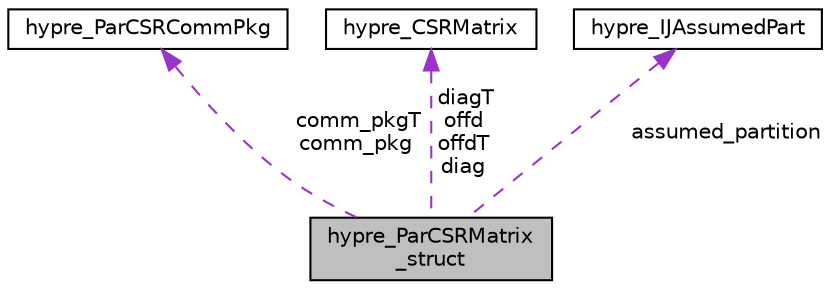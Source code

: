 digraph "hypre_ParCSRMatrix_struct"
{
 // LATEX_PDF_SIZE
  edge [fontname="Helvetica",fontsize="10",labelfontname="Helvetica",labelfontsize="10"];
  node [fontname="Helvetica",fontsize="10",shape=record];
  Node1 [label="hypre_ParCSRMatrix\l_struct",height=0.2,width=0.4,color="black", fillcolor="grey75", style="filled", fontcolor="black",tooltip=" "];
  Node2 -> Node1 [dir="back",color="darkorchid3",fontsize="10",style="dashed",label=" comm_pkgT\ncomm_pkg" ,fontname="Helvetica"];
  Node2 [label="hypre_ParCSRCommPkg",height=0.2,width=0.4,color="black", fillcolor="white", style="filled",URL="$structhypre___par_c_s_r_comm_pkg.html",tooltip=" "];
  Node3 -> Node1 [dir="back",color="darkorchid3",fontsize="10",style="dashed",label=" diagT\noffd\noffdT\ndiag" ,fontname="Helvetica"];
  Node3 [label="hypre_CSRMatrix",height=0.2,width=0.4,color="black", fillcolor="white", style="filled",URL="$structhypre___c_s_r_matrix.html",tooltip=" "];
  Node4 -> Node1 [dir="back",color="darkorchid3",fontsize="10",style="dashed",label=" assumed_partition" ,fontname="Helvetica"];
  Node4 [label="hypre_IJAssumedPart",height=0.2,width=0.4,color="black", fillcolor="white", style="filled",URL="$structhypre___i_j_assumed_part.html",tooltip=" "];
}
